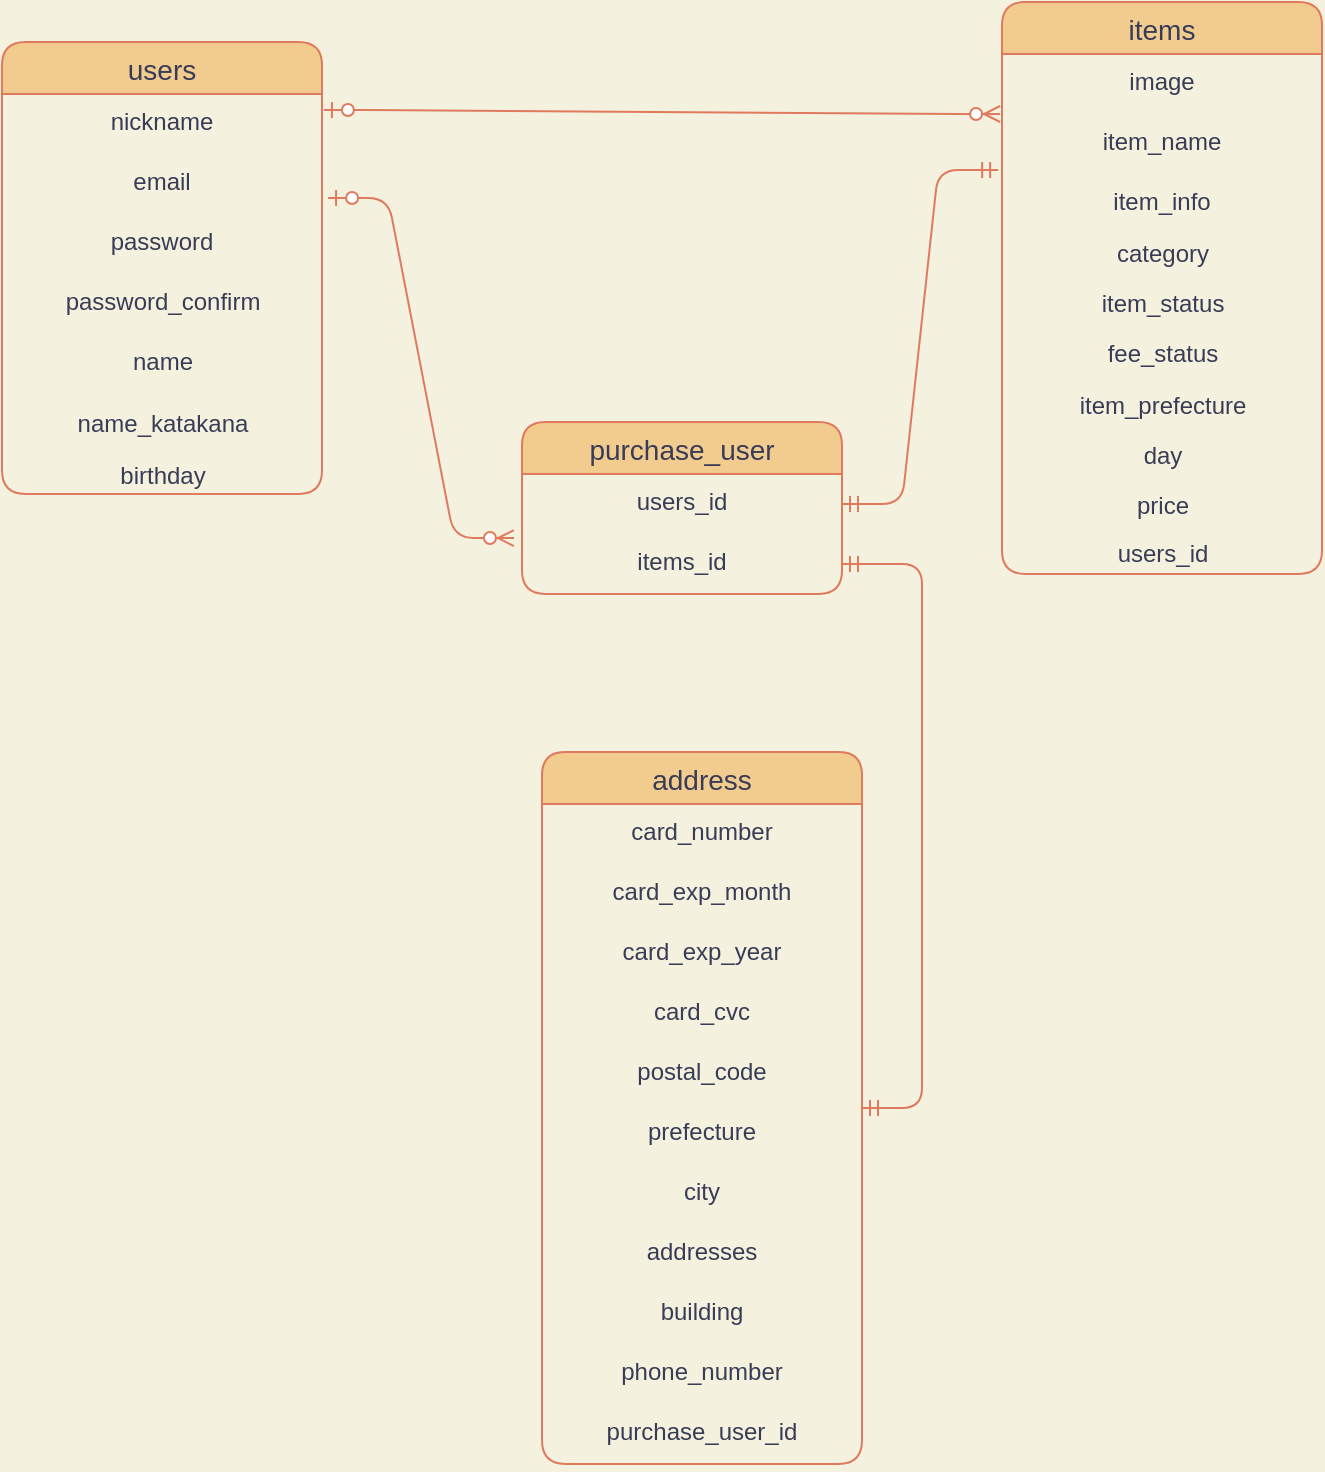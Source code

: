 <mxfile>
    <diagram id="ddmY00qZYriKyeACMEzi" name="ページ1">
        <mxGraphModel dx="728" dy="680" grid="1" gridSize="10" guides="1" tooltips="1" connect="1" arrows="1" fold="1" page="1" pageScale="1" pageWidth="827" pageHeight="1169" background="#F4F1DE" math="0" shadow="0">
            <root>
                <mxCell id="0"/>
                <mxCell id="1" parent="0"/>
                <mxCell id="31" value="purchase_user" style="swimlane;fontStyle=0;childLayout=stackLayout;horizontal=1;startSize=26;horizontalStack=0;resizeParent=1;resizeParentMax=0;resizeLast=0;collapsible=1;marginBottom=0;align=center;fontSize=14;fillColor=#F2CC8F;strokeColor=#E07A5F;fontColor=#393C56;rounded=1;" vertex="1" parent="1">
                    <mxGeometry x="300" y="420" width="160" height="86" as="geometry"/>
                </mxCell>
                <mxCell id="32" value="users_id" style="text;strokeColor=none;fillColor=none;spacingLeft=4;spacingRight=4;overflow=hidden;rotatable=0;points=[[0,0.5],[1,0.5]];portConstraint=eastwest;fontSize=12;align=center;fontColor=#393C56;rounded=1;" vertex="1" parent="31">
                    <mxGeometry y="26" width="160" height="30" as="geometry"/>
                </mxCell>
                <mxCell id="33" value="items_id" style="text;strokeColor=none;fillColor=none;spacingLeft=4;spacingRight=4;overflow=hidden;rotatable=0;points=[[0,0.5],[1,0.5]];portConstraint=eastwest;fontSize=12;align=center;fontColor=#393C56;rounded=1;" vertex="1" parent="31">
                    <mxGeometry y="56" width="160" height="30" as="geometry"/>
                </mxCell>
                <mxCell id="35" value="address" style="swimlane;fontStyle=0;childLayout=stackLayout;horizontal=1;startSize=26;horizontalStack=0;resizeParent=1;resizeParentMax=0;resizeLast=0;collapsible=1;marginBottom=0;align=center;fontSize=14;fillColor=#F2CC8F;strokeColor=#E07A5F;fontColor=#393C56;rounded=1;" vertex="1" parent="1">
                    <mxGeometry x="310" y="585" width="160" height="356" as="geometry"/>
                </mxCell>
                <mxCell id="36" value="card_number" style="text;strokeColor=none;fillColor=none;spacingLeft=4;spacingRight=4;overflow=hidden;rotatable=0;points=[[0,0.5],[1,0.5]];portConstraint=eastwest;fontSize=12;align=center;fontColor=#393C56;rounded=1;" vertex="1" parent="35">
                    <mxGeometry y="26" width="160" height="30" as="geometry"/>
                </mxCell>
                <mxCell id="80" value="card_exp_month" style="text;strokeColor=none;fillColor=none;spacingLeft=4;spacingRight=4;overflow=hidden;rotatable=0;points=[[0,0.5],[1,0.5]];portConstraint=eastwest;fontSize=12;align=center;fontColor=#393C56;rounded=1;" vertex="1" parent="35">
                    <mxGeometry y="56" width="160" height="30" as="geometry"/>
                </mxCell>
                <mxCell id="81" value="card_exp_year" style="text;strokeColor=none;fillColor=none;spacingLeft=4;spacingRight=4;overflow=hidden;rotatable=0;points=[[0,0.5],[1,0.5]];portConstraint=eastwest;fontSize=12;align=center;fontColor=#393C56;rounded=1;" vertex="1" parent="35">
                    <mxGeometry y="86" width="160" height="30" as="geometry"/>
                </mxCell>
                <mxCell id="85" value="card_cvc" style="text;strokeColor=none;fillColor=none;spacingLeft=4;spacingRight=4;overflow=hidden;rotatable=0;points=[[0,0.5],[1,0.5]];portConstraint=eastwest;fontSize=12;align=center;fontColor=#393C56;rounded=1;" vertex="1" parent="35">
                    <mxGeometry y="116" width="160" height="30" as="geometry"/>
                </mxCell>
                <mxCell id="88" value="postal_code" style="text;strokeColor=none;fillColor=none;spacingLeft=4;spacingRight=4;overflow=hidden;rotatable=0;points=[[0,0.5],[1,0.5]];portConstraint=eastwest;fontSize=12;align=center;fontColor=#393C56;rounded=1;" vertex="1" parent="35">
                    <mxGeometry y="146" width="160" height="30" as="geometry"/>
                </mxCell>
                <mxCell id="89" value="prefecture" style="text;strokeColor=none;fillColor=none;spacingLeft=4;spacingRight=4;overflow=hidden;rotatable=0;points=[[0,0.5],[1,0.5]];portConstraint=eastwest;fontSize=12;align=center;fontColor=#393C56;rounded=1;" vertex="1" parent="35">
                    <mxGeometry y="176" width="160" height="30" as="geometry"/>
                </mxCell>
                <mxCell id="87" value="city" style="text;strokeColor=none;fillColor=none;spacingLeft=4;spacingRight=4;overflow=hidden;rotatable=0;points=[[0,0.5],[1,0.5]];portConstraint=eastwest;fontSize=12;align=center;fontColor=#393C56;rounded=1;" vertex="1" parent="35">
                    <mxGeometry y="206" width="160" height="30" as="geometry"/>
                </mxCell>
                <mxCell id="86" value="addresses" style="text;strokeColor=none;fillColor=none;spacingLeft=4;spacingRight=4;overflow=hidden;rotatable=0;points=[[0,0.5],[1,0.5]];portConstraint=eastwest;fontSize=12;align=center;fontColor=#393C56;rounded=1;" vertex="1" parent="35">
                    <mxGeometry y="236" width="160" height="30" as="geometry"/>
                </mxCell>
                <mxCell id="84" value="building" style="text;strokeColor=none;fillColor=none;spacingLeft=4;spacingRight=4;overflow=hidden;rotatable=0;points=[[0,0.5],[1,0.5]];portConstraint=eastwest;fontSize=12;align=center;fontColor=#393C56;rounded=1;" vertex="1" parent="35">
                    <mxGeometry y="266" width="160" height="30" as="geometry"/>
                </mxCell>
                <mxCell id="83" value="phone_number" style="text;strokeColor=none;fillColor=none;spacingLeft=4;spacingRight=4;overflow=hidden;rotatable=0;points=[[0,0.5],[1,0.5]];portConstraint=eastwest;fontSize=12;align=center;fontColor=#393C56;rounded=1;" vertex="1" parent="35">
                    <mxGeometry y="296" width="160" height="30" as="geometry"/>
                </mxCell>
                <mxCell id="82" value="purchase_user_id" style="text;strokeColor=none;fillColor=none;spacingLeft=4;spacingRight=4;overflow=hidden;rotatable=0;points=[[0,0.5],[1,0.5]];portConstraint=eastwest;fontSize=12;align=center;fontColor=#393C56;rounded=1;" vertex="1" parent="35">
                    <mxGeometry y="326" width="160" height="30" as="geometry"/>
                </mxCell>
                <mxCell id="40" value="" style="edgeStyle=entityRelationEdgeStyle;fontSize=12;html=1;endArrow=ERzeroToMany;startArrow=ERzeroToOne;exitX=1.006;exitY=0.267;exitDx=0;exitDy=0;strokeColor=#E07A5F;fontColor=#393C56;entryX=-0.006;entryY=1;entryDx=0;entryDy=0;entryPerimeter=0;exitPerimeter=0;labelBackgroundColor=#F4F1DE;" edge="1" parent="1" source="64" target="47">
                    <mxGeometry width="100" height="100" relative="1" as="geometry">
                        <mxPoint x="200" y="265" as="sourcePoint"/>
                        <mxPoint x="550" y="260" as="targetPoint"/>
                    </mxGeometry>
                </mxCell>
                <mxCell id="41" value="" style="edgeStyle=entityRelationEdgeStyle;fontSize=12;html=1;endArrow=ERzeroToMany;startArrow=ERzeroToOne;entryX=-0.025;entryY=0.067;entryDx=0;entryDy=0;entryPerimeter=0;strokeColor=#E07A5F;fontColor=#393C56;exitX=1.019;exitY=0.733;exitDx=0;exitDy=0;exitPerimeter=0;labelBackgroundColor=#F4F1DE;" edge="1" parent="1" source="65" target="33">
                    <mxGeometry width="100" height="100" relative="1" as="geometry">
                        <mxPoint x="200" y="310" as="sourcePoint"/>
                        <mxPoint x="150" y="350" as="targetPoint"/>
                    </mxGeometry>
                </mxCell>
                <mxCell id="42" value="" style="edgeStyle=entityRelationEdgeStyle;fontSize=12;html=1;endArrow=ERmandOne;startArrow=ERmandOne;entryX=-0.012;entryY=0.933;entryDx=0;entryDy=0;exitX=1;exitY=0.5;exitDx=0;exitDy=0;strokeColor=#E07A5F;fontColor=#393C56;entryPerimeter=0;labelBackgroundColor=#F4F1DE;" edge="1" parent="1" source="32" target="48">
                    <mxGeometry width="100" height="100" relative="1" as="geometry">
                        <mxPoint x="500" y="528" as="sourcePoint"/>
                        <mxPoint x="550" y="302" as="targetPoint"/>
                    </mxGeometry>
                </mxCell>
                <mxCell id="44" value="" style="edgeStyle=entityRelationEdgeStyle;fontSize=12;html=1;endArrow=ERmandOne;startArrow=ERmandOne;entryX=1;entryY=0.5;entryDx=0;entryDy=0;strokeColor=#E07A5F;fontColor=#393C56;labelBackgroundColor=#F4F1DE;" edge="1" parent="1" source="35" target="33">
                    <mxGeometry width="100" height="100" relative="1" as="geometry">
                        <mxPoint x="290" y="620" as="sourcePoint"/>
                        <mxPoint x="460" y="521" as="targetPoint"/>
                    </mxGeometry>
                </mxCell>
                <mxCell id="46" value="items" style="swimlane;fontStyle=0;childLayout=stackLayout;horizontal=1;startSize=26;horizontalStack=0;resizeParent=1;resizeParentMax=0;resizeLast=0;collapsible=1;marginBottom=0;align=center;fontSize=14;sketch=0;strokeColor=#E07A5F;fillColor=#F2CC8F;fontColor=#393C56;rounded=1;" vertex="1" parent="1">
                    <mxGeometry x="540" y="210" width="160" height="286" as="geometry"/>
                </mxCell>
                <mxCell id="47" value="image" style="text;strokeColor=none;fillColor=none;spacingLeft=4;spacingRight=4;overflow=hidden;rotatable=0;points=[[0,0.5],[1,0.5]];portConstraint=eastwest;fontSize=12;fontColor=#393C56;align=center;rounded=1;" vertex="1" parent="46">
                    <mxGeometry y="26" width="160" height="30" as="geometry"/>
                </mxCell>
                <mxCell id="48" value="item_name" style="text;strokeColor=none;fillColor=none;spacingLeft=4;spacingRight=4;overflow=hidden;rotatable=0;points=[[0,0.5],[1,0.5]];portConstraint=eastwest;fontSize=12;fontColor=#393C56;align=center;rounded=1;" vertex="1" parent="46">
                    <mxGeometry y="56" width="160" height="30" as="geometry"/>
                </mxCell>
                <mxCell id="49" value="item_info" style="text;strokeColor=none;fillColor=none;spacingLeft=4;spacingRight=4;overflow=hidden;rotatable=0;points=[[0,0.5],[1,0.5]];portConstraint=eastwest;fontSize=12;fontColor=#393C56;align=center;rounded=1;" vertex="1" parent="46">
                    <mxGeometry y="86" width="160" height="30" as="geometry"/>
                </mxCell>
                <mxCell id="71" value="category" style="text;html=1;resizable=0;autosize=1;align=center;verticalAlign=middle;points=[];fillColor=none;strokeColor=none;sketch=0;fontColor=#393C56;rounded=1;" vertex="1" parent="46">
                    <mxGeometry y="116" width="160" height="20" as="geometry"/>
                </mxCell>
                <mxCell id="72" value="item_status" style="text;html=1;resizable=0;autosize=1;align=center;verticalAlign=middle;points=[];fillColor=none;strokeColor=none;sketch=0;fontColor=#393C56;rounded=1;spacingLeft=4;spacingRight=4;spacingTop=4;spacingBottom=4;" vertex="1" parent="46">
                    <mxGeometry y="136" width="160" height="30" as="geometry"/>
                </mxCell>
                <mxCell id="73" value="fee_status" style="text;html=1;resizable=0;autosize=1;align=center;verticalAlign=middle;points=[];fillColor=none;strokeColor=none;sketch=0;fontColor=#393C56;rounded=1;spacingLeft=4;spacingRight=4;spacingBottom=2;spacingTop=2;" vertex="1" parent="46">
                    <mxGeometry y="166" width="160" height="20" as="geometry"/>
                </mxCell>
                <mxCell id="74" value="item_prefecture" style="text;html=1;resizable=0;autosize=1;align=center;verticalAlign=middle;points=[];fillColor=none;strokeColor=none;sketch=0;fontColor=#393C56;rounded=1;spacingLeft=4;spacingRight=4;spacingTop=4;spacingBottom=2;" vertex="1" parent="46">
                    <mxGeometry y="186" width="160" height="30" as="geometry"/>
                </mxCell>
                <mxCell id="75" value="day" style="text;html=1;resizable=0;autosize=1;align=center;verticalAlign=middle;points=[];fillColor=none;strokeColor=none;sketch=0;fontColor=#393C56;rounded=1;spacingTop=3;spacingBottom=2;" vertex="1" parent="46">
                    <mxGeometry y="216" width="160" height="20" as="geometry"/>
                </mxCell>
                <mxCell id="76" value="price" style="text;html=1;resizable=0;autosize=1;align=center;verticalAlign=middle;points=[];fillColor=none;strokeColor=none;sketch=0;fontColor=#393C56;rounded=1;spacingTop=4;spacingBottom=2;" vertex="1" parent="46">
                    <mxGeometry y="236" width="160" height="30" as="geometry"/>
                </mxCell>
                <mxCell id="77" value="users_id" style="text;html=1;resizable=0;autosize=1;align=center;verticalAlign=middle;points=[];fillColor=none;strokeColor=none;sketch=0;fontColor=#393C56;rounded=1;spacingTop=2;spacingBottom=2;" vertex="1" parent="46">
                    <mxGeometry y="266" width="160" height="20" as="geometry"/>
                </mxCell>
                <mxCell id="63" value="users" style="swimlane;fontStyle=0;childLayout=stackLayout;horizontal=1;startSize=26;horizontalStack=0;resizeParent=1;resizeParentMax=0;resizeLast=0;collapsible=1;marginBottom=0;align=center;fontSize=14;sketch=0;strokeColor=#E07A5F;fillColor=#F2CC8F;fontColor=#393C56;rounded=1;" vertex="1" parent="1">
                    <mxGeometry x="40" y="230" width="160" height="226" as="geometry"/>
                </mxCell>
                <mxCell id="64" value="nickname" style="text;strokeColor=none;fillColor=none;spacingLeft=4;spacingRight=4;overflow=hidden;rotatable=0;points=[[0,0.5],[1,0.5]];portConstraint=eastwest;fontSize=12;fontColor=#393C56;align=center;rounded=1;" vertex="1" parent="63">
                    <mxGeometry y="26" width="160" height="30" as="geometry"/>
                </mxCell>
                <mxCell id="65" value="email" style="text;strokeColor=none;fillColor=none;spacingLeft=4;spacingRight=4;overflow=hidden;rotatable=0;points=[[0,0.5],[1,0.5]];portConstraint=eastwest;fontSize=12;fontColor=#393C56;align=center;rounded=1;" vertex="1" parent="63">
                    <mxGeometry y="56" width="160" height="30" as="geometry"/>
                </mxCell>
                <mxCell id="66" value="password" style="text;strokeColor=none;fillColor=none;spacingLeft=4;spacingRight=4;overflow=hidden;rotatable=0;points=[[0,0.5],[1,0.5]];portConstraint=eastwest;fontSize=12;fontColor=#393C56;align=center;rounded=1;" vertex="1" parent="63">
                    <mxGeometry y="86" width="160" height="30" as="geometry"/>
                </mxCell>
                <mxCell id="67" value="password_confirm" style="text;html=1;resizable=0;autosize=1;align=center;verticalAlign=middle;points=[];fillColor=none;strokeColor=none;sketch=0;fontColor=#393C56;rounded=1;spacingBottom=4;spacingTop=2;" vertex="1" parent="63">
                    <mxGeometry y="116" width="160" height="30" as="geometry"/>
                </mxCell>
                <mxCell id="68" value="name" style="text;html=1;resizable=0;autosize=1;align=center;verticalAlign=middle;points=[];fillColor=none;strokeColor=none;sketch=0;fontColor=#393C56;rounded=1;spacingBottom=4;spacingTop=2;" vertex="1" parent="63">
                    <mxGeometry y="146" width="160" height="30" as="geometry"/>
                </mxCell>
                <mxCell id="69" value="name_katakana" style="text;html=1;resizable=0;autosize=1;align=center;verticalAlign=middle;points=[];fillColor=none;strokeColor=none;sketch=0;fontColor=#393C56;rounded=1;spacingBottom=4;spacingTop=3;" vertex="1" parent="63">
                    <mxGeometry y="176" width="160" height="30" as="geometry"/>
                </mxCell>
                <mxCell id="70" value="birthday" style="text;html=1;resizable=0;autosize=1;align=center;verticalAlign=middle;points=[];fillColor=none;strokeColor=none;sketch=0;fontColor=#393C56;rounded=1;spacingTop=2;" vertex="1" parent="63">
                    <mxGeometry y="206" width="160" height="20" as="geometry"/>
                </mxCell>
            </root>
        </mxGraphModel>
    </diagram>
</mxfile>